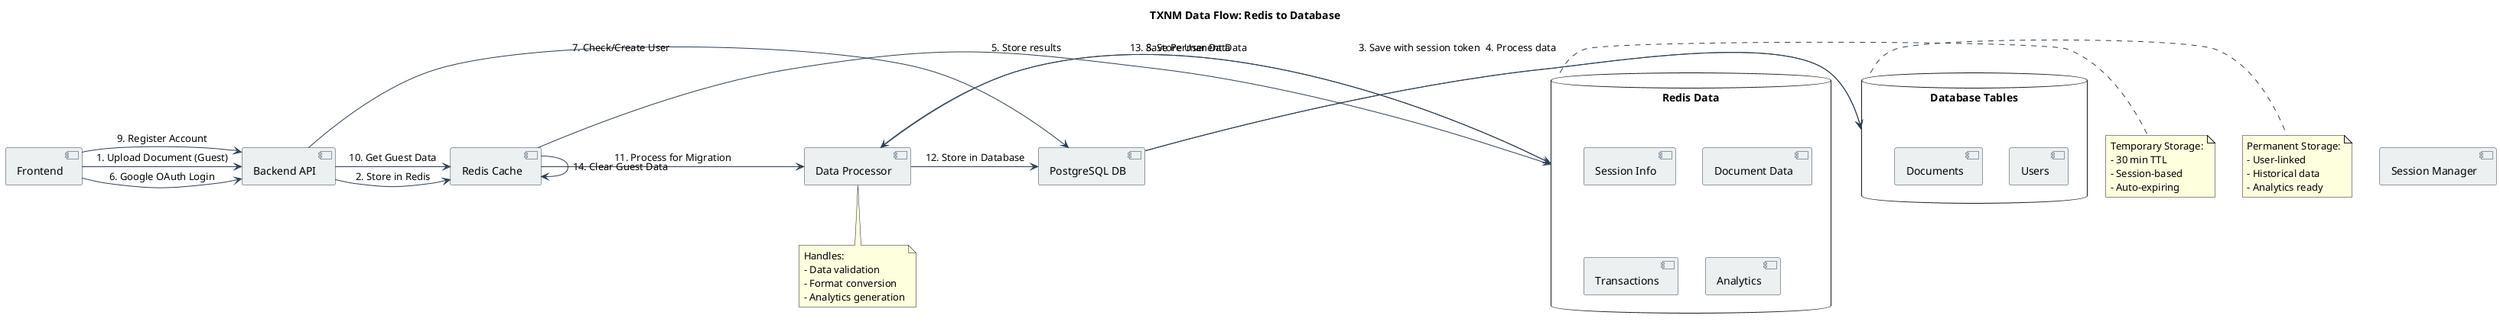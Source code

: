 @startuml Data Flow
title TXNM Data Flow: Redis to Database

' Styling
skinparam component {
    BackgroundColor #ECF0F1
    BorderColor #2C3E50
    ArrowColor #2C3E50
}

' Components
[Frontend] as frontend
[Backend API] as api
[Redis Cache] as redis
[PostgreSQL DB] as db
[Session Manager] as session
[Data Processor] as processor

' Data Structures
database "Redis Data" as redis_data {
    [Session Info]
    [Document Data]
    [Transactions]
    [Analytics]
}

database "Database Tables" as db_data {
    [Users]
    [Documents]
    [Transactions]
    [Analytics]
}

' Flows
' Guest User Flow
frontend -> api : 1. Upload Document (Guest)
api -> redis : 2. Store in Redis
redis -> redis_data : 3. Save with session token
redis_data -> processor : 4. Process data
processor -> redis_data : 5. Store results

' User Registration Flow
frontend -> api : 6. Google OAuth Login
api -> db : 7. Check/Create User
db -> db_data : 8. Store User Data

' Data Migration Flow
frontend -> api : 9. Register Account
api -> redis : 10. Get Guest Data
redis -> processor : 11. Process for Migration
processor -> db : 12. Store in Database
db -> db_data : 13. Save Permanent Data
redis -> redis : 14. Clear Guest Data

' Notes
note right of redis_data
  Temporary Storage:
  - 30 min TTL
  - Session-based
  - Auto-expiring
end note

note right of db_data
  Permanent Storage:
  - User-linked
  - Historical data
  - Analytics ready
end note

note bottom of processor
  Handles:
  - Data validation
  - Format conversion
  - Analytics generation
end note

@enduml 